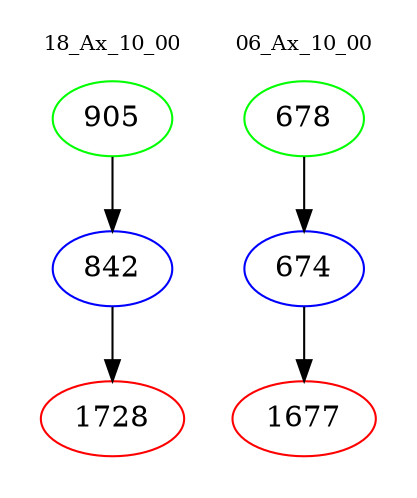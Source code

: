 digraph{
subgraph cluster_0 {
color = white
label = "18_Ax_10_00";
fontsize=10;
T0_905 [label="905", color="green"]
T0_905 -> T0_842 [color="black"]
T0_842 [label="842", color="blue"]
T0_842 -> T0_1728 [color="black"]
T0_1728 [label="1728", color="red"]
}
subgraph cluster_1 {
color = white
label = "06_Ax_10_00";
fontsize=10;
T1_678 [label="678", color="green"]
T1_678 -> T1_674 [color="black"]
T1_674 [label="674", color="blue"]
T1_674 -> T1_1677 [color="black"]
T1_1677 [label="1677", color="red"]
}
}
